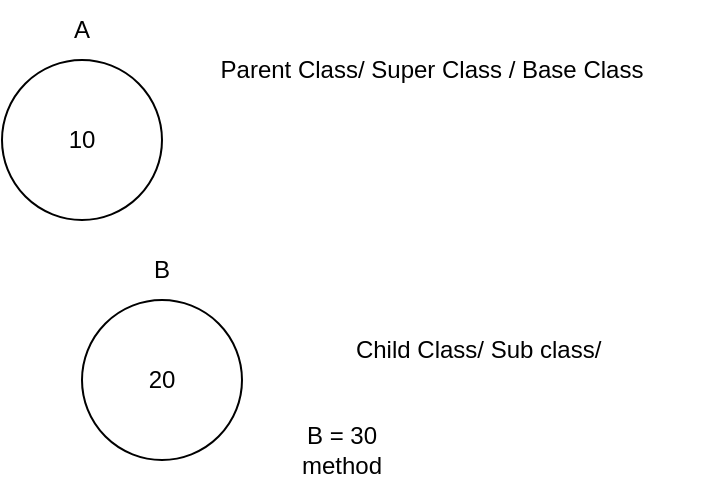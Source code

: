 <mxfile>
    <diagram id="roE6z8i7bk_09cE6G9QP" name="Page-1">
        <mxGraphModel dx="601" dy="419" grid="1" gridSize="10" guides="1" tooltips="1" connect="1" arrows="1" fold="1" page="1" pageScale="1" pageWidth="850" pageHeight="1100" math="0" shadow="0">
            <root>
                <mxCell id="0"/>
                <mxCell id="1" parent="0"/>
                <mxCell id="2" value="10" style="ellipse;whiteSpace=wrap;html=1;aspect=fixed;" vertex="1" parent="1">
                    <mxGeometry x="230" y="60" width="80" height="80" as="geometry"/>
                </mxCell>
                <mxCell id="3" value="20" style="ellipse;whiteSpace=wrap;html=1;aspect=fixed;" vertex="1" parent="1">
                    <mxGeometry x="270" y="180" width="80" height="80" as="geometry"/>
                </mxCell>
                <mxCell id="4" value="A" style="text;html=1;strokeColor=none;fillColor=none;align=center;verticalAlign=middle;whiteSpace=wrap;rounded=0;" vertex="1" parent="1">
                    <mxGeometry x="240" y="30" width="60" height="30" as="geometry"/>
                </mxCell>
                <mxCell id="5" value="B" style="text;html=1;strokeColor=none;fillColor=none;align=center;verticalAlign=middle;whiteSpace=wrap;rounded=0;" vertex="1" parent="1">
                    <mxGeometry x="280" y="150" width="60" height="30" as="geometry"/>
                </mxCell>
                <mxCell id="6" value="Parent Class/ Super Class / Base Class" style="text;html=1;strokeColor=none;fillColor=none;align=center;verticalAlign=middle;whiteSpace=wrap;rounded=0;" vertex="1" parent="1">
                    <mxGeometry x="310" y="50" width="270" height="30" as="geometry"/>
                </mxCell>
                <mxCell id="7" value="Child Class/ Sub class/&amp;nbsp;" style="text;html=1;strokeColor=none;fillColor=none;align=center;verticalAlign=middle;whiteSpace=wrap;rounded=0;" vertex="1" parent="1">
                    <mxGeometry x="380" y="190" width="180" height="30" as="geometry"/>
                </mxCell>
                <mxCell id="8" value="B = 30 method" style="text;html=1;strokeColor=none;fillColor=none;align=center;verticalAlign=middle;whiteSpace=wrap;rounded=0;" vertex="1" parent="1">
                    <mxGeometry x="370" y="240" width="60" height="30" as="geometry"/>
                </mxCell>
            </root>
        </mxGraphModel>
    </diagram>
</mxfile>